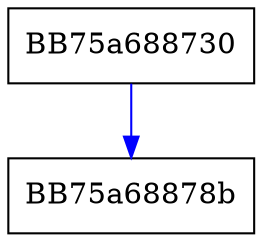 digraph CreateInstance {
  node [shape="box"];
  graph [splines=ortho];
  BB75a688730 -> BB75a68878b [color="blue"];
}